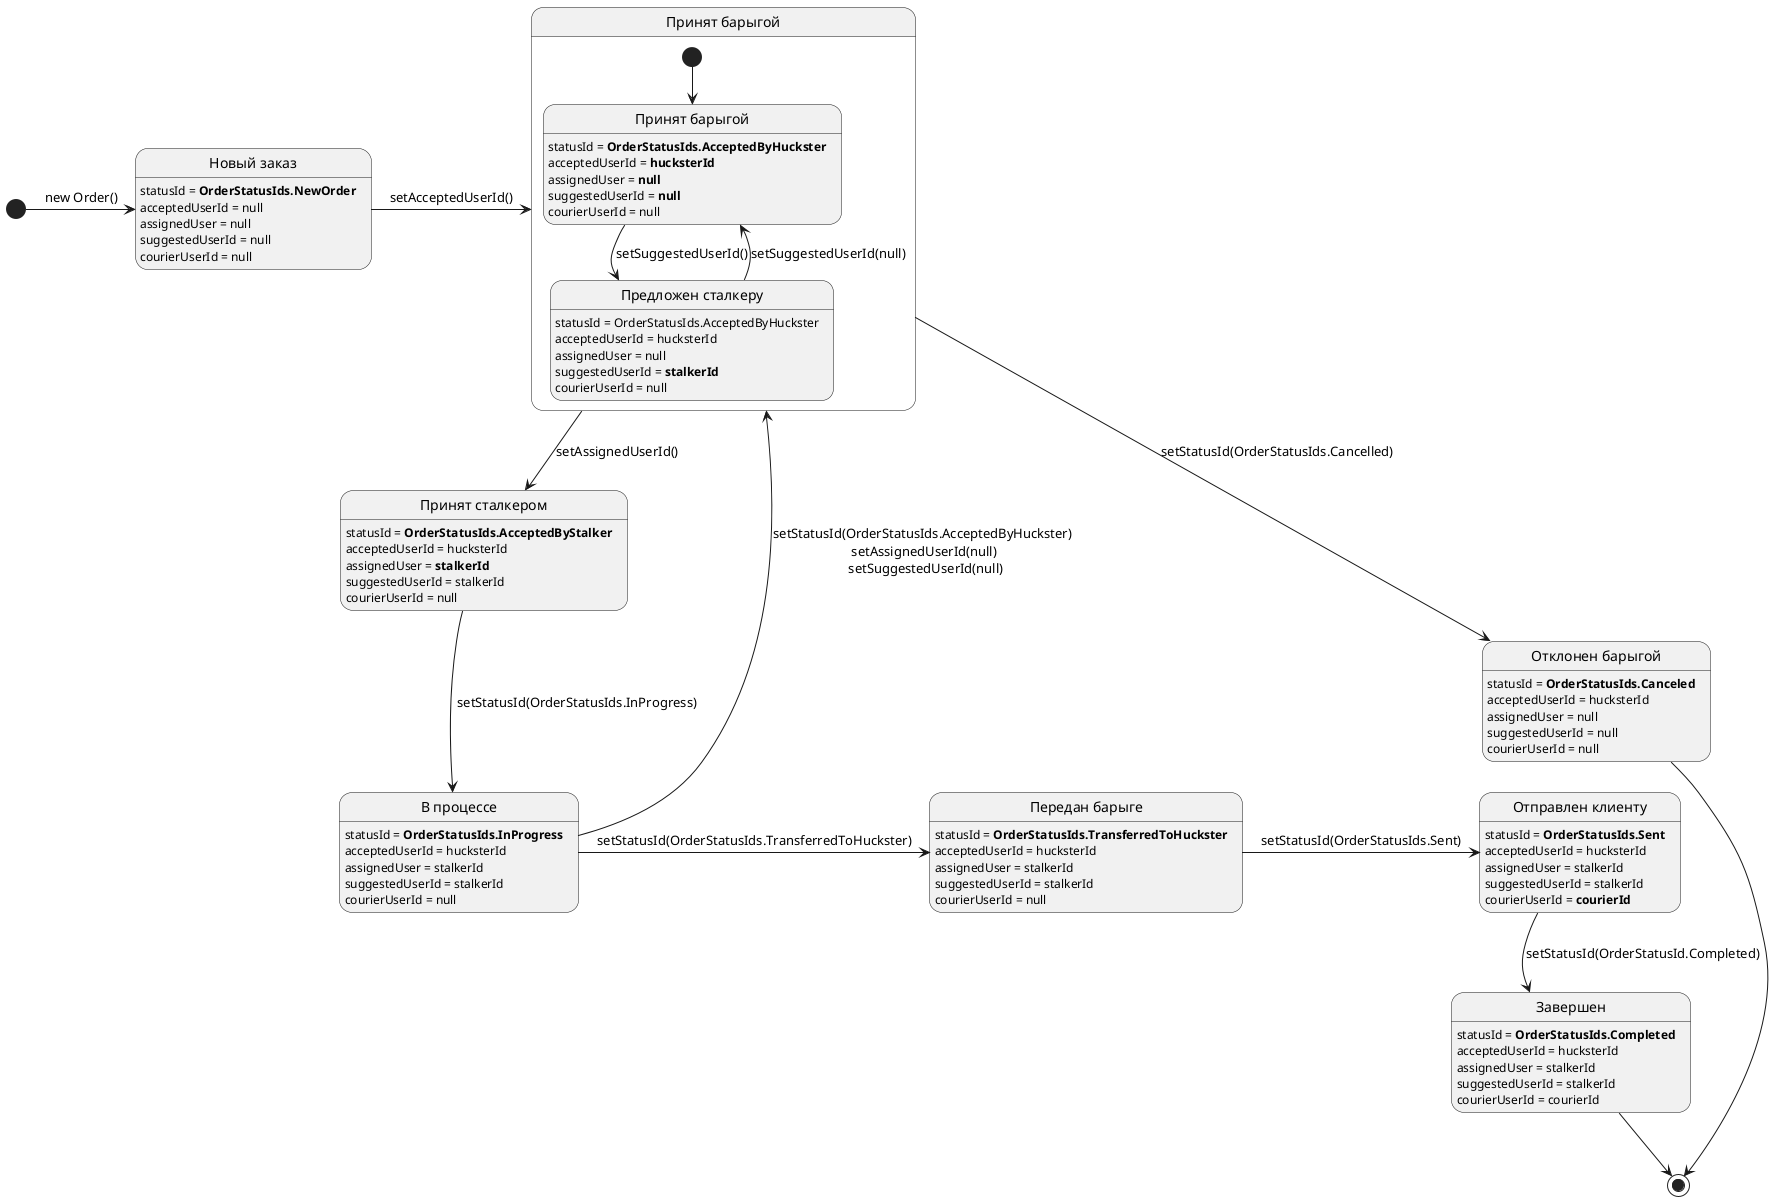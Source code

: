 @startuml
state "Новый заказ" as NewOrder
state "Принят барыгой" as AcceptedByHuckster 
state "Принят сталкером" as AcceptedByStalker
state "В процессе" as InProgress
state "Передан барыге" as TransferredToHuckster
state "Отправлен клиенту" as Sent
state "Завершен" as Completed
state "Отклонен барыгой" as Canceled

NewOrder: statusId = **OrderStatusIds.NewOrder**
NewOrder: acceptedUserId = null
NewOrder: assignedUser = null
NewOrder: suggestedUserId = null
NewOrder: courierUserId = null

[*] -right-> NewOrder: new Order()

NewOrder-right-> AcceptedByHuckster: setAcceptedUserId()

state "Принят барыгой" as AcceptedByHuckster {
    
    state SuggestedToStalker2 as "Предложен сталкеру"
    state AcceptedByHuckster2 as "Принят барыгой"


    AcceptedByHuckster2 : statusId = **OrderStatusIds.AcceptedByHuckster**
    AcceptedByHuckster2 : acceptedUserId = **hucksterId**
    AcceptedByHuckster2 : assignedUser = **null**
    AcceptedByHuckster2 : suggestedUserId = **null**
    AcceptedByHuckster2: courierUserId = null


    [*] --> AcceptedByHuckster2 
    AcceptedByHuckster2 --> SuggestedToStalker2 : setSuggestedUserId()
    SuggestedToStalker2 -up-> AcceptedByHuckster2 : setSuggestedUserId(null)

    SuggestedToStalker2 : statusId = OrderStatusIds.AcceptedByHuckster
    SuggestedToStalker2 : acceptedUserId = hucksterId
    SuggestedToStalker2 : assignedUser = null
    SuggestedToStalker2 : suggestedUserId = **stalkerId**
    SuggestedToStalker2: courierUserId = null

}


AcceptedByHuckster --> AcceptedByStalker: setAssignedUserId()
AcceptedByHuckster --> Canceled: setStatusId(OrderStatusIds.Cancelled)

Canceled: statusId = **OrderStatusIds.Canceled**
Canceled: acceptedUserId = hucksterId
Canceled: assignedUser = null
Canceled: suggestedUserId = null
Canceled: courierUserId = null


AcceptedByStalker: statusId = **OrderStatusIds.AcceptedByStalker**
AcceptedByStalker: acceptedUserId = hucksterId
AcceptedByStalker: assignedUser = **stalkerId**
AcceptedByStalker: suggestedUserId = stalkerId
AcceptedByStalker: courierUserId = null

AcceptedByStalker --> InProgress: setStatusId(OrderStatusIds.InProgress)

InProgress: statusId = **OrderStatusIds.InProgress**
InProgress: acceptedUserId = hucksterId
InProgress: assignedUser = stalkerId
InProgress: suggestedUserId = stalkerId
InProgress: courierUserId = null

InProgress -right-> TransferredToHuckster: setStatusId(OrderStatusIds.TransferredToHuckster)

TransferredToHuckster: statusId = **OrderStatusIds.TransferredToHuckster**
TransferredToHuckster: acceptedUserId = hucksterId
TransferredToHuckster: assignedUser = stalkerId
TransferredToHuckster: suggestedUserId = stalkerId
TransferredToHuckster: courierUserId = null

InProgress --> AcceptedByHuckster: setStatusId(OrderStatusIds.AcceptedByHuckster) \n setAssignedUserId(null) \n setSuggestedUserId(null)

TransferredToHuckster -right-> Sent : setStatusId(OrderStatusIds.Sent)

Sent : statusId = **OrderStatusIds.Sent**
Sent : acceptedUserId = hucksterId
Sent : assignedUser = stalkerId
Sent : suggestedUserId = stalkerId
Sent : courierUserId = **courierId**


Sent --> Completed: setStatusId(OrderStatusId.Completed)

Completed: statusId = **OrderStatusIds.Completed**
Completed : acceptedUserId = hucksterId
Completed: assignedUser = stalkerId
Completed: suggestedUserId = stalkerId
Completed : courierUserId = courierId

Completed --> [*]
Canceled --> [*]
@enduml